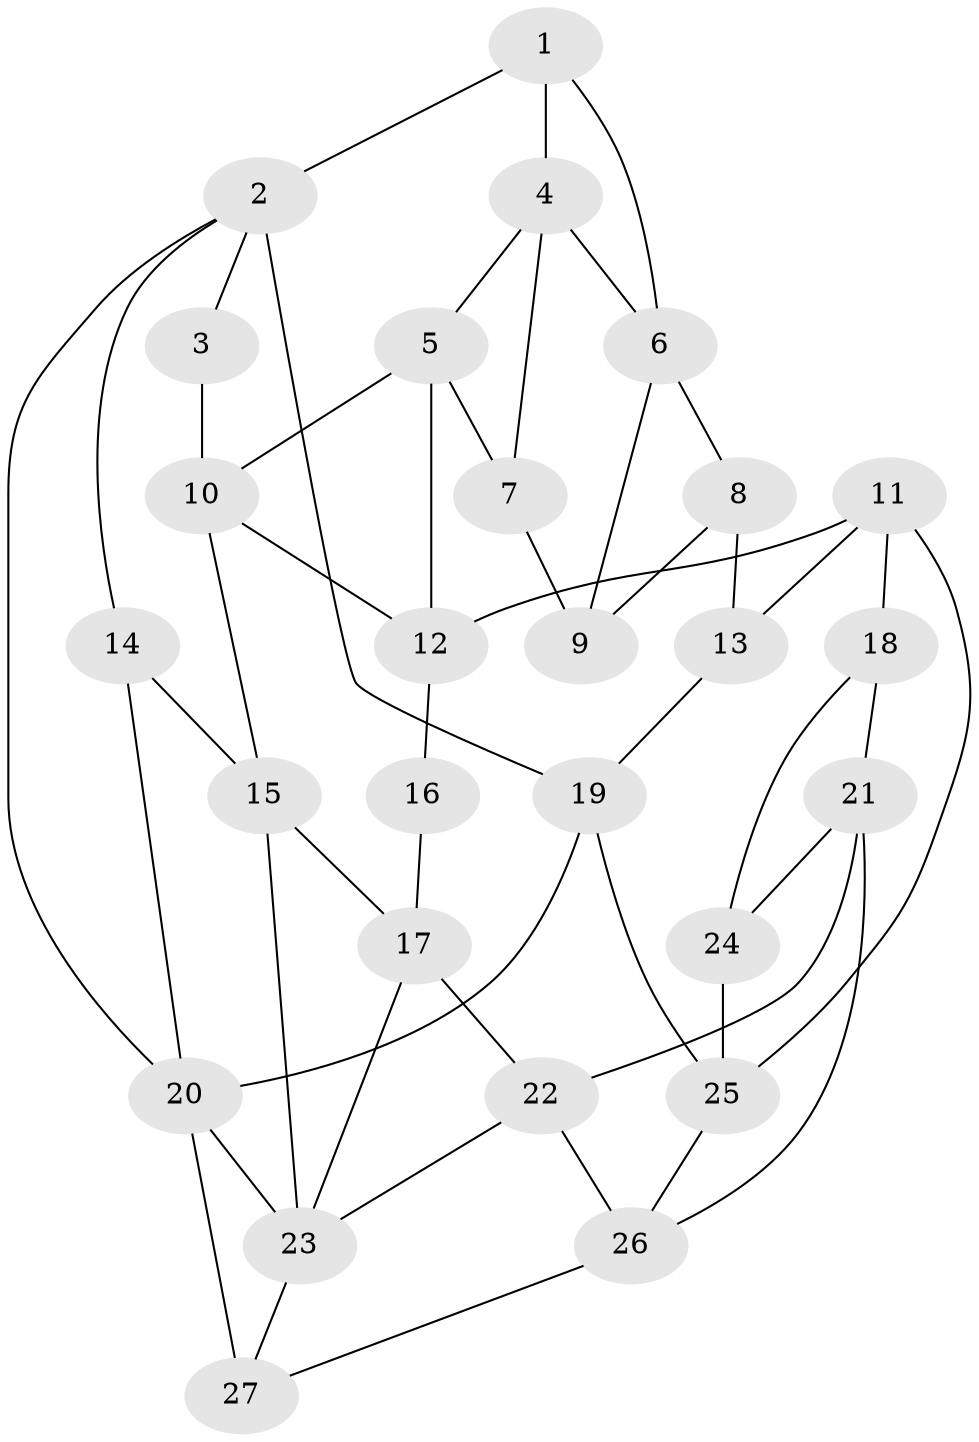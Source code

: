 // original degree distribution, {3: 0.030303030303030304, 5: 0.48484848484848486, 4: 0.25757575757575757, 6: 0.22727272727272727}
// Generated by graph-tools (version 1.1) at 2025/38/03/04/25 23:38:25]
// undirected, 27 vertices, 49 edges
graph export_dot {
  node [color=gray90,style=filled];
  1;
  2;
  3;
  4;
  5;
  6;
  7;
  8;
  9;
  10;
  11;
  12;
  13;
  14;
  15;
  16;
  17;
  18;
  19;
  20;
  21;
  22;
  23;
  24;
  25;
  26;
  27;
  1 -- 2 [weight=1.0];
  1 -- 4 [weight=1.0];
  1 -- 6 [weight=1.0];
  2 -- 3 [weight=1.0];
  2 -- 14 [weight=1.0];
  2 -- 19 [weight=2.0];
  2 -- 20 [weight=1.0];
  3 -- 10 [weight=1.0];
  4 -- 5 [weight=1.0];
  4 -- 6 [weight=1.0];
  4 -- 7 [weight=1.0];
  5 -- 7 [weight=1.0];
  5 -- 10 [weight=1.0];
  5 -- 12 [weight=1.0];
  6 -- 8 [weight=1.0];
  6 -- 9 [weight=1.0];
  7 -- 9 [weight=2.0];
  8 -- 9 [weight=1.0];
  8 -- 13 [weight=2.0];
  10 -- 12 [weight=1.0];
  10 -- 15 [weight=1.0];
  11 -- 12 [weight=1.0];
  11 -- 13 [weight=1.0];
  11 -- 18 [weight=1.0];
  11 -- 25 [weight=1.0];
  12 -- 16 [weight=2.0];
  13 -- 19 [weight=2.0];
  14 -- 15 [weight=1.0];
  14 -- 20 [weight=1.0];
  15 -- 17 [weight=1.0];
  15 -- 23 [weight=1.0];
  16 -- 17 [weight=2.0];
  17 -- 22 [weight=1.0];
  17 -- 23 [weight=1.0];
  18 -- 21 [weight=1.0];
  18 -- 24 [weight=1.0];
  19 -- 20 [weight=1.0];
  19 -- 25 [weight=1.0];
  20 -- 23 [weight=1.0];
  20 -- 27 [weight=2.0];
  21 -- 22 [weight=1.0];
  21 -- 24 [weight=1.0];
  21 -- 26 [weight=1.0];
  22 -- 23 [weight=1.0];
  22 -- 26 [weight=1.0];
  23 -- 27 [weight=1.0];
  24 -- 25 [weight=2.0];
  25 -- 26 [weight=1.0];
  26 -- 27 [weight=1.0];
}

